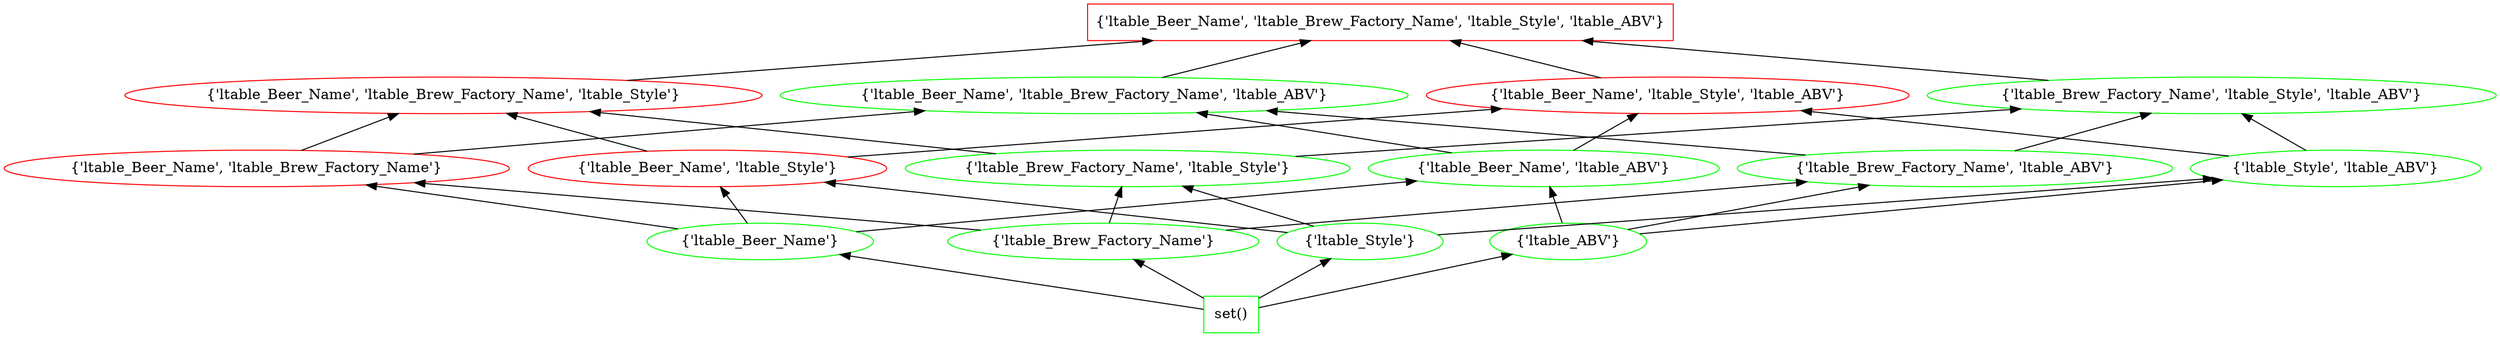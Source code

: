 digraph G {
splines="line"
rankdir=BT
"{'ltable_Beer_Name', 'ltable_Brew_Factory_Name', 'ltable_Style', 'ltable_ABV'}" [shape=box];
"set()" [shape=box];
"set()" [color=green];
"set()" -> "{'ltable_Beer_Name'}";
"set()" -> "{'ltable_Brew_Factory_Name'}";
"set()" -> "{'ltable_Style'}";
"set()" -> "{'ltable_ABV'}";
"{'ltable_Beer_Name'}" [color=green];
"{'ltable_Beer_Name'}" -> "{'ltable_Beer_Name', 'ltable_Brew_Factory_Name'}";
"{'ltable_Beer_Name'}" -> "{'ltable_Beer_Name', 'ltable_Style'}";
"{'ltable_Beer_Name'}" -> "{'ltable_Beer_Name', 'ltable_ABV'}";
"{'ltable_Brew_Factory_Name'}" [color=green];
"{'ltable_Brew_Factory_Name'}" -> "{'ltable_Beer_Name', 'ltable_Brew_Factory_Name'}";
"{'ltable_Brew_Factory_Name'}" -> "{'ltable_Brew_Factory_Name', 'ltable_Style'}";
"{'ltable_Brew_Factory_Name'}" -> "{'ltable_Brew_Factory_Name', 'ltable_ABV'}";
"{'ltable_Style'}" [color=green];
"{'ltable_Style'}" -> "{'ltable_Beer_Name', 'ltable_Style'}";
"{'ltable_Style'}" -> "{'ltable_Brew_Factory_Name', 'ltable_Style'}";
"{'ltable_Style'}" -> "{'ltable_Style', 'ltable_ABV'}";
"{'ltable_ABV'}" [color=green];
"{'ltable_ABV'}" -> "{'ltable_Beer_Name', 'ltable_ABV'}";
"{'ltable_ABV'}" -> "{'ltable_Brew_Factory_Name', 'ltable_ABV'}";
"{'ltable_ABV'}" -> "{'ltable_Style', 'ltable_ABV'}";
"{'ltable_Beer_Name', 'ltable_Brew_Factory_Name'}" [color=red];
"{'ltable_Beer_Name', 'ltable_Brew_Factory_Name'}" -> "{'ltable_Beer_Name', 'ltable_Brew_Factory_Name', 'ltable_Style'}";
"{'ltable_Beer_Name', 'ltable_Brew_Factory_Name'}" -> "{'ltable_Beer_Name', 'ltable_Brew_Factory_Name', 'ltable_ABV'}";
"{'ltable_Beer_Name', 'ltable_Style'}" [color=red];
"{'ltable_Beer_Name', 'ltable_Style'}" -> "{'ltable_Beer_Name', 'ltable_Brew_Factory_Name', 'ltable_Style'}";
"{'ltable_Beer_Name', 'ltable_Style'}" -> "{'ltable_Beer_Name', 'ltable_Style', 'ltable_ABV'}";
"{'ltable_Beer_Name', 'ltable_ABV'}" [color=green];
"{'ltable_Beer_Name', 'ltable_ABV'}" -> "{'ltable_Beer_Name', 'ltable_Brew_Factory_Name', 'ltable_ABV'}";
"{'ltable_Beer_Name', 'ltable_ABV'}" -> "{'ltable_Beer_Name', 'ltable_Style', 'ltable_ABV'}";
"{'ltable_Brew_Factory_Name', 'ltable_Style'}" [color=green];
"{'ltable_Brew_Factory_Name', 'ltable_Style'}" -> "{'ltable_Beer_Name', 'ltable_Brew_Factory_Name', 'ltable_Style'}";
"{'ltable_Brew_Factory_Name', 'ltable_Style'}" -> "{'ltable_Brew_Factory_Name', 'ltable_Style', 'ltable_ABV'}";
"{'ltable_Brew_Factory_Name', 'ltable_ABV'}" [color=green];
"{'ltable_Brew_Factory_Name', 'ltable_ABV'}" -> "{'ltable_Beer_Name', 'ltable_Brew_Factory_Name', 'ltable_ABV'}";
"{'ltable_Brew_Factory_Name', 'ltable_ABV'}" -> "{'ltable_Brew_Factory_Name', 'ltable_Style', 'ltable_ABV'}";
"{'ltable_Style', 'ltable_ABV'}" [color=green];
"{'ltable_Style', 'ltable_ABV'}" -> "{'ltable_Beer_Name', 'ltable_Style', 'ltable_ABV'}";
"{'ltable_Style', 'ltable_ABV'}" -> "{'ltable_Brew_Factory_Name', 'ltable_Style', 'ltable_ABV'}";
"{'ltable_Beer_Name', 'ltable_Brew_Factory_Name', 'ltable_Style'}" [color=red];
"{'ltable_Beer_Name', 'ltable_Brew_Factory_Name', 'ltable_Style'}" -> "{'ltable_Beer_Name', 'ltable_Brew_Factory_Name', 'ltable_Style', 'ltable_ABV'}";
"{'ltable_Beer_Name', 'ltable_Brew_Factory_Name', 'ltable_ABV'}" [color=green];
"{'ltable_Beer_Name', 'ltable_Brew_Factory_Name', 'ltable_ABV'}" -> "{'ltable_Beer_Name', 'ltable_Brew_Factory_Name', 'ltable_Style', 'ltable_ABV'}";
"{'ltable_Beer_Name', 'ltable_Style', 'ltable_ABV'}" [color=red];
"{'ltable_Beer_Name', 'ltable_Style', 'ltable_ABV'}" -> "{'ltable_Beer_Name', 'ltable_Brew_Factory_Name', 'ltable_Style', 'ltable_ABV'}";
"{'ltable_Brew_Factory_Name', 'ltable_Style', 'ltable_ABV'}" [color=green];
"{'ltable_Brew_Factory_Name', 'ltable_Style', 'ltable_ABV'}" -> "{'ltable_Beer_Name', 'ltable_Brew_Factory_Name', 'ltable_Style', 'ltable_ABV'}";
"{'ltable_Beer_Name', 'ltable_Brew_Factory_Name', 'ltable_Style', 'ltable_ABV'}" [color=red];
}